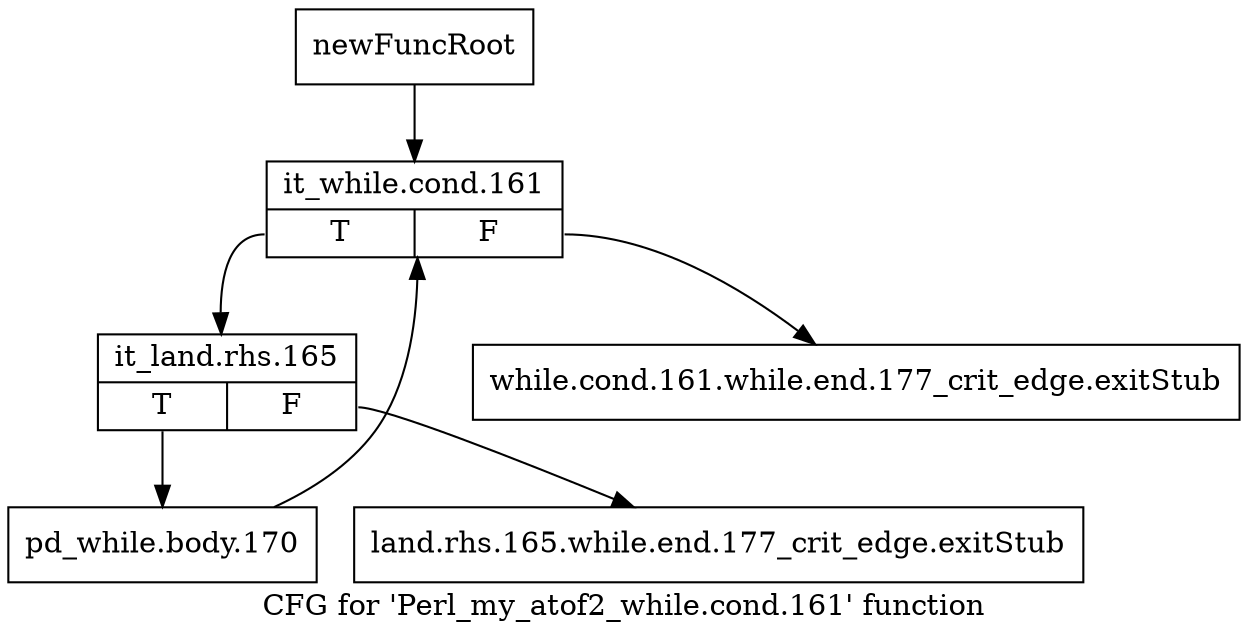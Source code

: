digraph "CFG for 'Perl_my_atof2_while.cond.161' function" {
	label="CFG for 'Perl_my_atof2_while.cond.161' function";

	Node0x4afb2d0 [shape=record,label="{newFuncRoot}"];
	Node0x4afb2d0 -> Node0x4afb3c0;
	Node0x4afb320 [shape=record,label="{while.cond.161.while.end.177_crit_edge.exitStub}"];
	Node0x4afb370 [shape=record,label="{land.rhs.165.while.end.177_crit_edge.exitStub}"];
	Node0x4afb3c0 [shape=record,label="{it_while.cond.161|{<s0>T|<s1>F}}"];
	Node0x4afb3c0:s0 -> Node0x4afb410;
	Node0x4afb3c0:s1 -> Node0x4afb320;
	Node0x4afb410 [shape=record,label="{it_land.rhs.165|{<s0>T|<s1>F}}"];
	Node0x4afb410:s0 -> Node0x4afb460;
	Node0x4afb410:s1 -> Node0x4afb370;
	Node0x4afb460 [shape=record,label="{pd_while.body.170}"];
	Node0x4afb460 -> Node0x4afb3c0;
}
